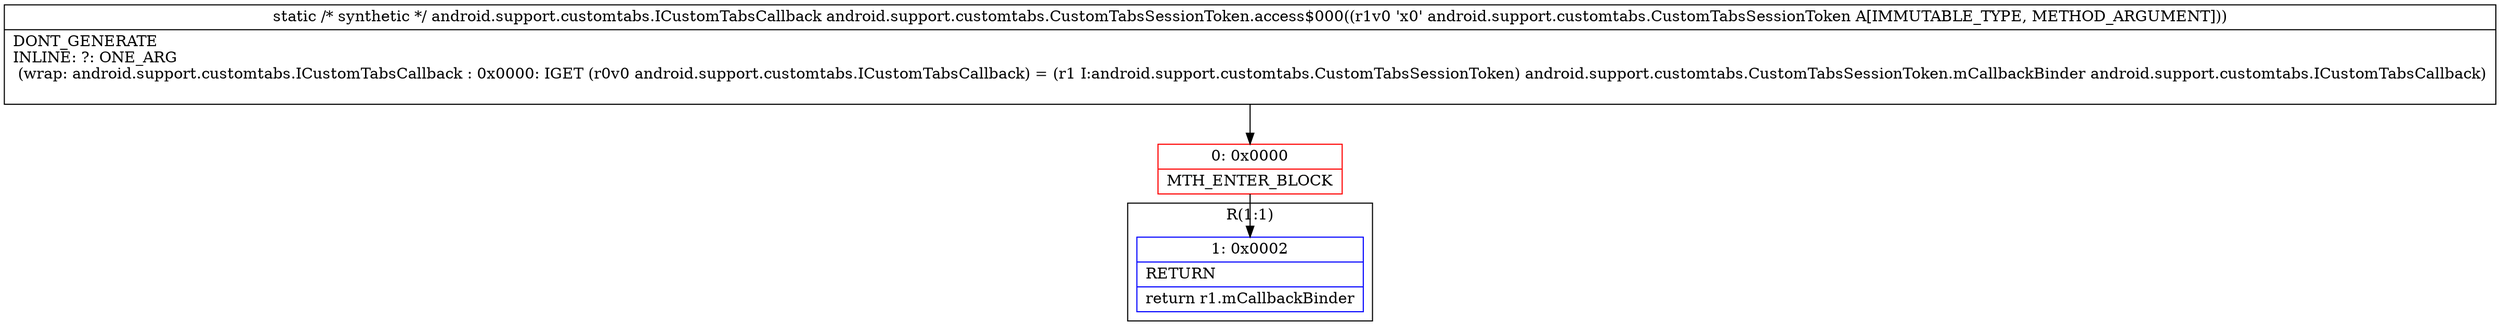 digraph "CFG forandroid.support.customtabs.CustomTabsSessionToken.access$000(Landroid\/support\/customtabs\/CustomTabsSessionToken;)Landroid\/support\/customtabs\/ICustomTabsCallback;" {
subgraph cluster_Region_1571707219 {
label = "R(1:1)";
node [shape=record,color=blue];
Node_1 [shape=record,label="{1\:\ 0x0002|RETURN\l|return r1.mCallbackBinder\l}"];
}
Node_0 [shape=record,color=red,label="{0\:\ 0x0000|MTH_ENTER_BLOCK\l}"];
MethodNode[shape=record,label="{static \/* synthetic *\/ android.support.customtabs.ICustomTabsCallback android.support.customtabs.CustomTabsSessionToken.access$000((r1v0 'x0' android.support.customtabs.CustomTabsSessionToken A[IMMUTABLE_TYPE, METHOD_ARGUMENT]))  | DONT_GENERATE\lINLINE: ?: ONE_ARG  \l  (wrap: android.support.customtabs.ICustomTabsCallback : 0x0000: IGET  (r0v0 android.support.customtabs.ICustomTabsCallback) = (r1 I:android.support.customtabs.CustomTabsSessionToken) android.support.customtabs.CustomTabsSessionToken.mCallbackBinder android.support.customtabs.ICustomTabsCallback)\l\l}"];
MethodNode -> Node_0;
Node_0 -> Node_1;
}

